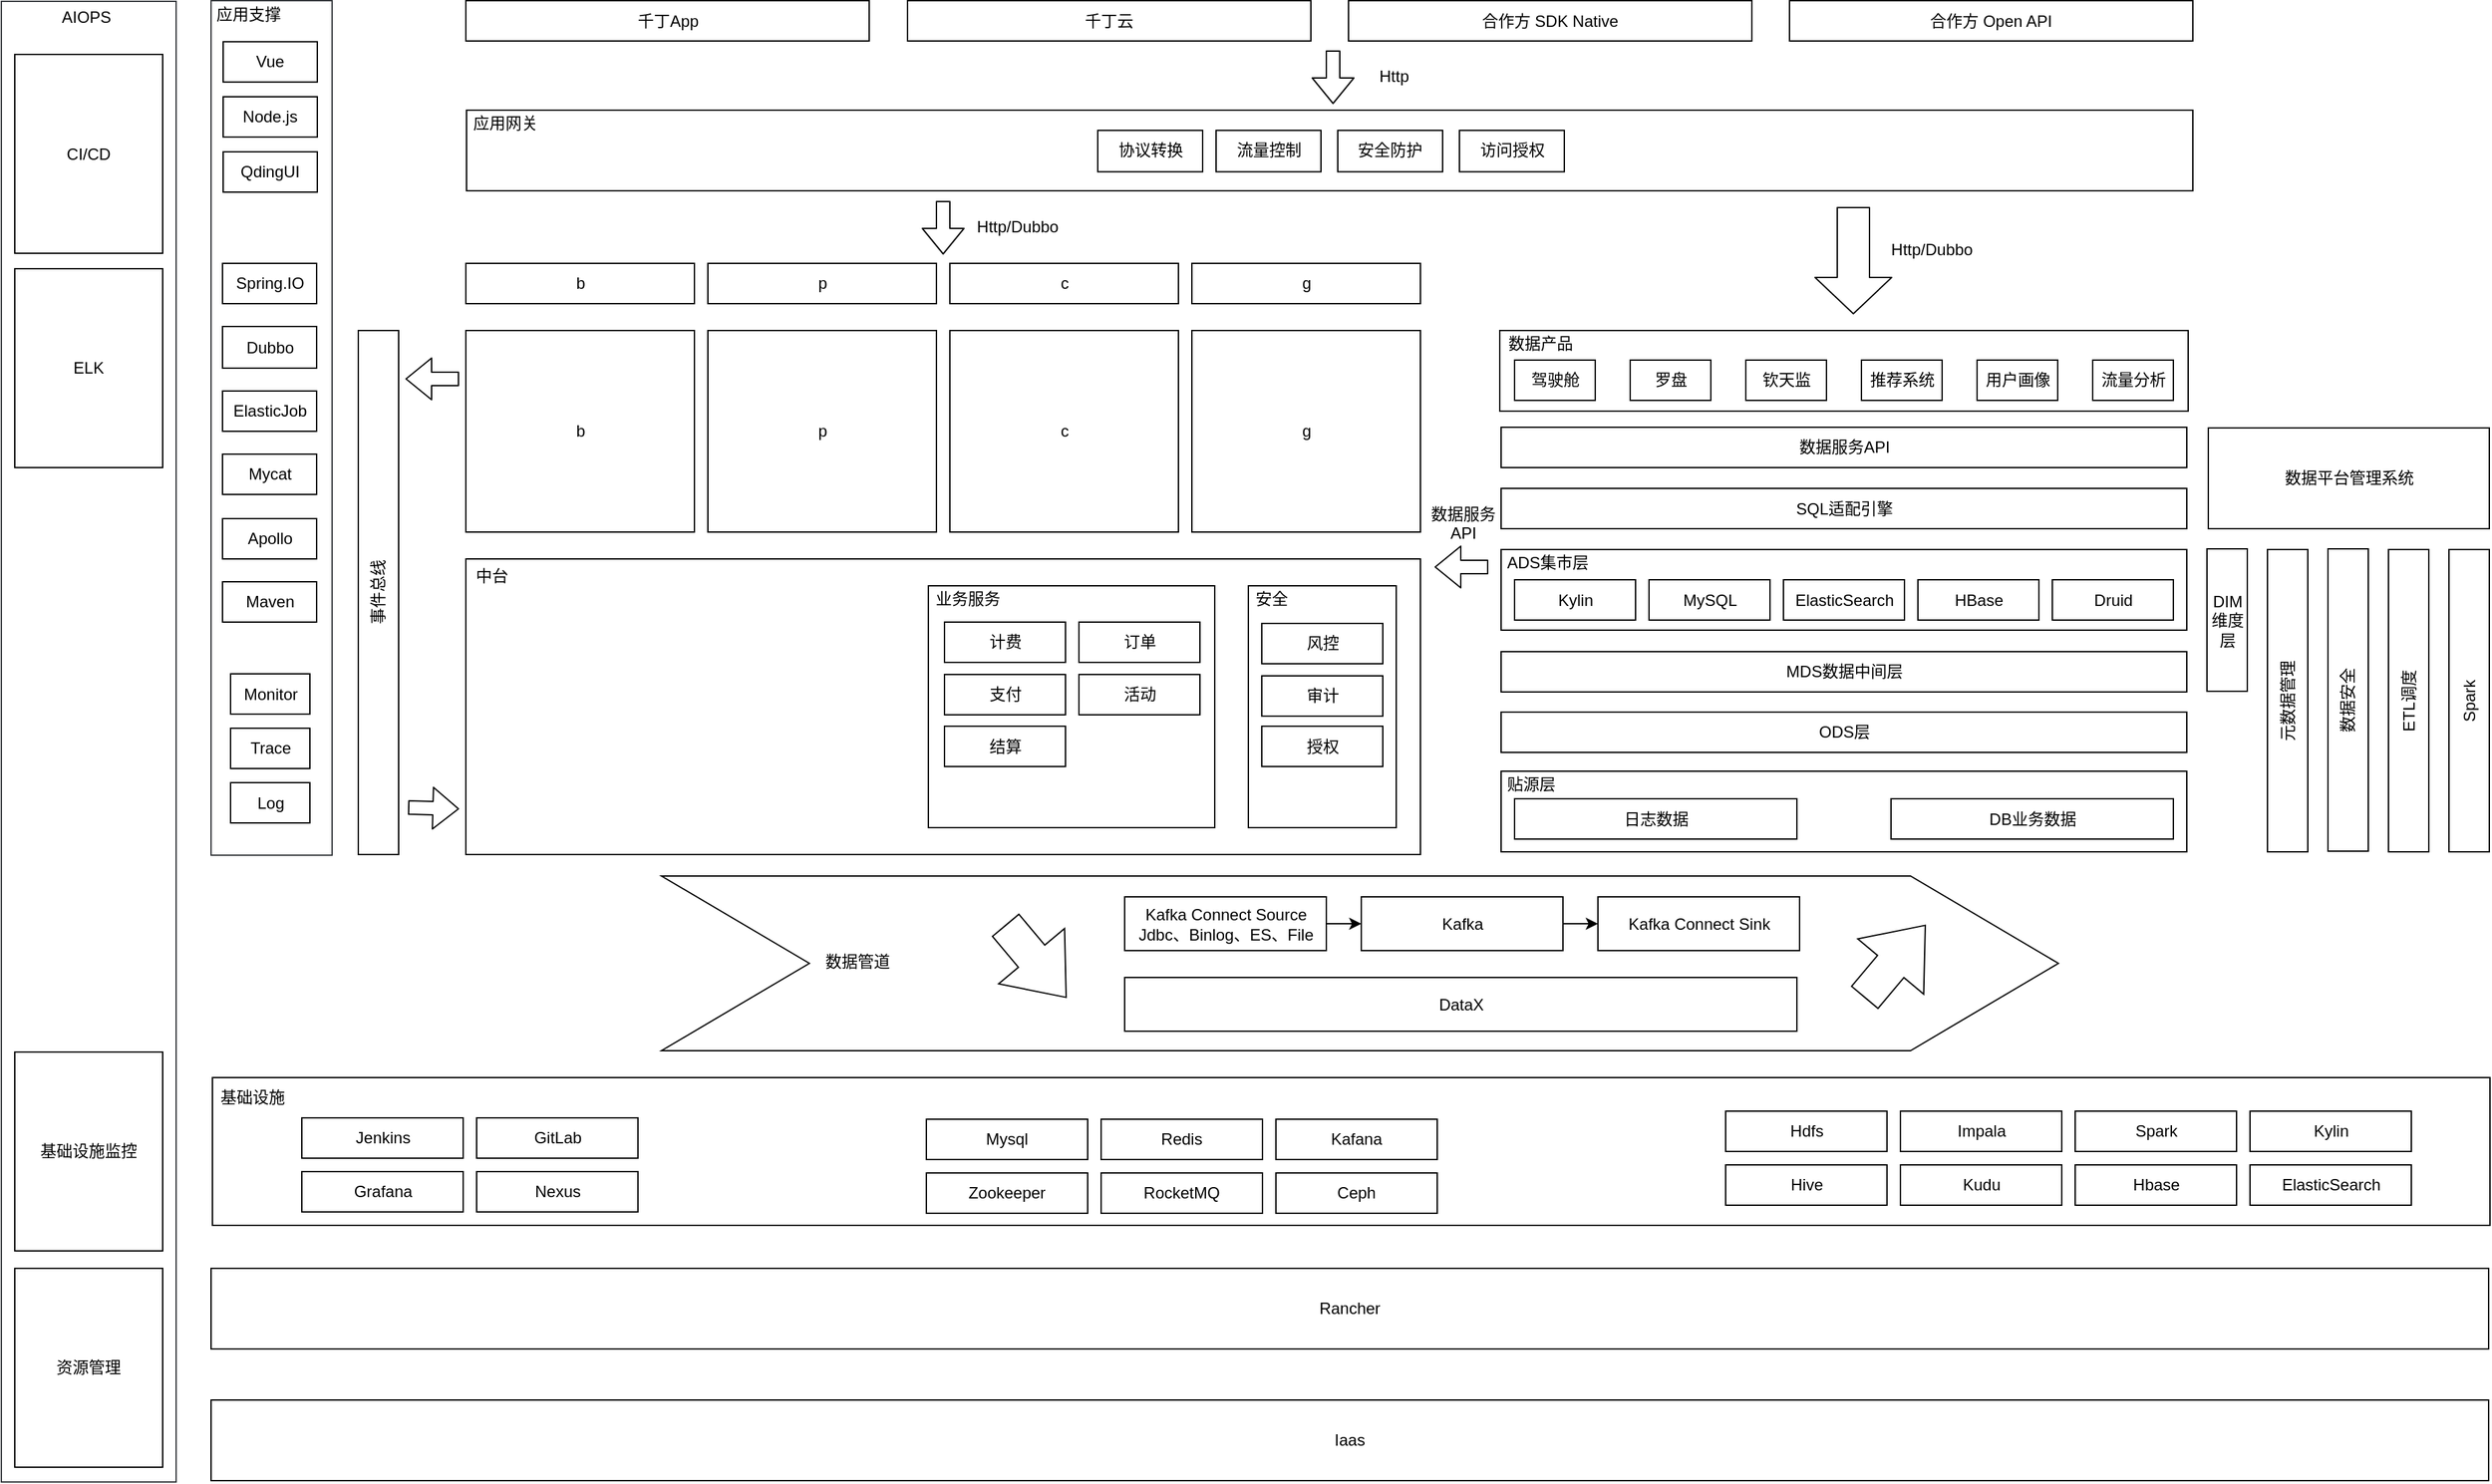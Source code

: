 <mxfile version="10.5.9" type="github"><diagram id="vM2Ijng4OU4DUtFLqW6_" name="第 1 页"><mxGraphModel dx="1836" dy="1198" grid="1" gridSize="10" guides="1" tooltips="1" connect="1" arrows="1" fold="1" page="1" pageScale="1" pageWidth="2336" pageHeight="1654" math="0" shadow="0"><root><mxCell id="0"/><mxCell id="1" parent="0"/><mxCell id="e2jWHOCt8hro_OAwypHo-60" value="" style="shape=step;perimeter=stepPerimeter;whiteSpace=wrap;html=1;fixedSize=1;fillColor=none;align=center;size=110;" vertex="1" parent="1"><mxGeometry x="551" y="780" width="1039" height="130" as="geometry"/></mxCell><mxCell id="OhmHhd4kybseLrGPl7nc-107" value="" style="rounded=0;whiteSpace=wrap;html=1;fillColor=none;strokeColor=#36393d;" parent="1" vertex="1"><mxGeometry x="216" y="128.5" width="90" height="636" as="geometry"/></mxCell><mxCell id="OhmHhd4kybseLrGPl7nc-60" value="" style="rounded=0;whiteSpace=wrap;html=1;align=left;fillColor=none;" parent="1" vertex="1"><mxGeometry x="405.5" y="544" width="710" height="220" as="geometry"/></mxCell><mxCell id="OhmHhd4kybseLrGPl7nc-67" value="" style="rounded=0;whiteSpace=wrap;html=1;align=left;fillColor=none;" parent="1" vertex="1"><mxGeometry x="749.5" y="564" width="213" height="180" as="geometry"/></mxCell><mxCell id="OhmHhd4kybseLrGPl7nc-22" value="" style="rounded=0;whiteSpace=wrap;html=1;verticalAlign=middle;" parent="1" vertex="1"><mxGeometry x="1175.5" y="537" width="510" height="60" as="geometry"/></mxCell><mxCell id="OhmHhd4kybseLrGPl7nc-13" value="" style="rounded=0;whiteSpace=wrap;html=1;verticalAlign=middle;" parent="1" vertex="1"><mxGeometry x="1175.5" y="702" width="510" height="60" as="geometry"/></mxCell><mxCell id="OhmHhd4kybseLrGPl7nc-7" value="数据平台管理系统" style="rounded=0;whiteSpace=wrap;html=1;" parent="1" vertex="1"><mxGeometry x="1701.5" y="446.5" width="209" height="75" as="geometry"/></mxCell><mxCell id="OhmHhd4kybseLrGPl7nc-1" value="日志数据" style="rounded=0;whiteSpace=wrap;html=1;" parent="1" vertex="1"><mxGeometry x="1185.5" y="722.5" width="210" height="30" as="geometry"/></mxCell><mxCell id="OhmHhd4kybseLrGPl7nc-5" value="MDS数据中间层" style="rounded=0;whiteSpace=wrap;html=1;" parent="1" vertex="1"><mxGeometry x="1175.5" y="613" width="510" height="30" as="geometry"/></mxCell><mxCell id="OhmHhd4kybseLrGPl7nc-8" value="SQL适配引擎" style="rounded=0;whiteSpace=wrap;html=1;" parent="1" vertex="1"><mxGeometry x="1175.5" y="491.5" width="510" height="30" as="geometry"/></mxCell><mxCell id="OhmHhd4kybseLrGPl7nc-9" value="DIM维度层" style="rounded=0;whiteSpace=wrap;html=1;horizontal=1;" parent="1" vertex="1"><mxGeometry x="1700.5" y="536.5" width="30" height="106" as="geometry"/></mxCell><mxCell id="OhmHhd4kybseLrGPl7nc-10" value="Kylin" style="rounded=0;whiteSpace=wrap;html=1;verticalAlign=middle;" parent="1" vertex="1"><mxGeometry x="1185.5" y="559.5" width="90" height="30" as="geometry"/></mxCell><mxCell id="OhmHhd4kybseLrGPl7nc-11" value="MySQL" style="rounded=0;whiteSpace=wrap;html=1;" parent="1" vertex="1"><mxGeometry x="1285.5" y="559.5" width="90" height="30" as="geometry"/></mxCell><mxCell id="OhmHhd4kybseLrGPl7nc-12" value="ElasticSearch" style="rounded=0;whiteSpace=wrap;html=1;verticalAlign=middle;" parent="1" vertex="1"><mxGeometry x="1385.5" y="559.5" width="90" height="30" as="geometry"/></mxCell><mxCell id="OhmHhd4kybseLrGPl7nc-15" value="HBase" style="rounded=0;whiteSpace=wrap;html=1;verticalAlign=middle;" parent="1" vertex="1"><mxGeometry x="1485.5" y="559.5" width="90" height="30" as="geometry"/></mxCell><mxCell id="OhmHhd4kybseLrGPl7nc-19" value="Druid" style="rounded=0;whiteSpace=wrap;html=1;verticalAlign=middle;" parent="1" vertex="1"><mxGeometry x="1585.5" y="559.5" width="90" height="30" as="geometry"/></mxCell><mxCell id="OhmHhd4kybseLrGPl7nc-21" value="ODS层" style="rounded=0;whiteSpace=wrap;html=1;" parent="1" vertex="1"><mxGeometry x="1175.5" y="658" width="510" height="30" as="geometry"/></mxCell><mxCell id="OhmHhd4kybseLrGPl7nc-23" value="贴源层" style="text;html=1;strokeColor=none;fillColor=none;align=left;verticalAlign=middle;whiteSpace=wrap;rounded=0;dashed=1;" parent="1" vertex="1"><mxGeometry x="1177.5" y="701.5" width="40" height="20" as="geometry"/></mxCell><mxCell id="OhmHhd4kybseLrGPl7nc-24" value="ADS集市层" style="text;html=1;strokeColor=none;fillColor=none;align=left;verticalAlign=middle;whiteSpace=wrap;rounded=0;dashed=1;" parent="1" vertex="1"><mxGeometry x="1177.5" y="537" width="88" height="20" as="geometry"/></mxCell><mxCell id="OhmHhd4kybseLrGPl7nc-26" value="DB业务数据" style="rounded=0;whiteSpace=wrap;html=1;" parent="1" vertex="1"><mxGeometry x="1465.5" y="722.5" width="210" height="30" as="geometry"/></mxCell><mxCell id="OhmHhd4kybseLrGPl7nc-28" value="元数据管理" style="rounded=0;whiteSpace=wrap;html=1;horizontal=0;" parent="1" vertex="1"><mxGeometry x="1745.5" y="537" width="30" height="225" as="geometry"/></mxCell><mxCell id="OhmHhd4kybseLrGPl7nc-30" value="数据安全" style="rounded=0;whiteSpace=wrap;html=1;horizontal=0;" parent="1" vertex="1"><mxGeometry x="1790.5" y="536.5" width="30" height="225" as="geometry"/></mxCell><mxCell id="OhmHhd4kybseLrGPl7nc-31" value="ETL调度&lt;br&gt;" style="rounded=0;whiteSpace=wrap;html=1;horizontal=0;" parent="1" vertex="1"><mxGeometry x="1835.5" y="537" width="30" height="225" as="geometry"/></mxCell><mxCell id="OhmHhd4kybseLrGPl7nc-32" value="Spark&lt;br&gt;" style="rounded=0;whiteSpace=wrap;html=1;horizontal=0;" parent="1" vertex="1"><mxGeometry x="1880.5" y="537" width="30" height="225" as="geometry"/></mxCell><mxCell id="OhmHhd4kybseLrGPl7nc-33" value="数据服务API" style="rounded=0;whiteSpace=wrap;html=1;" parent="1" vertex="1"><mxGeometry x="1175.5" y="446" width="510" height="30" as="geometry"/></mxCell><mxCell id="OhmHhd4kybseLrGPl7nc-36" value="g" style="rounded=0;whiteSpace=wrap;html=1;align=center;" parent="1" vertex="1"><mxGeometry x="945.5" y="374" width="170" height="150" as="geometry"/></mxCell><mxCell id="OhmHhd4kybseLrGPl7nc-46" value="&lt;div style=&quot;text-align: center&quot;&gt;&lt;span&gt;Kafka Connect Source&lt;/span&gt;&lt;/div&gt;&lt;div style=&quot;text-align: center&quot;&gt;Jdbc、Binlog、ES、File&lt;/div&gt;" style="rounded=0;whiteSpace=wrap;html=1;align=center;" parent="1" vertex="1"><mxGeometry x="895.5" y="795.5" width="150" height="40" as="geometry"/></mxCell><mxCell id="OhmHhd4kybseLrGPl7nc-47" value="&lt;div style=&quot;text-align: center&quot;&gt;Kafka&lt;/div&gt;" style="rounded=0;whiteSpace=wrap;html=1;align=center;" parent="1" vertex="1"><mxGeometry x="1071.5" y="795.5" width="150" height="40" as="geometry"/></mxCell><mxCell id="OhmHhd4kybseLrGPl7nc-48" value="&lt;div style=&quot;text-align: center&quot;&gt;&lt;div&gt;Kafka Connect Sink&lt;/div&gt;&lt;/div&gt;" style="rounded=0;whiteSpace=wrap;html=1;align=center;" parent="1" vertex="1"><mxGeometry x="1247.5" y="795.5" width="150" height="40" as="geometry"/></mxCell><mxCell id="OhmHhd4kybseLrGPl7nc-49" value="" style="endArrow=classic;html=1;exitX=1;exitY=0.5;exitDx=0;exitDy=0;entryX=0;entryY=0.5;entryDx=0;entryDy=0;" parent="1" source="OhmHhd4kybseLrGPl7nc-46" target="OhmHhd4kybseLrGPl7nc-47" edge="1"><mxGeometry width="50" height="50" relative="1" as="geometry"><mxPoint x="991.5" y="945.5" as="sourcePoint"/><mxPoint x="1041.5" y="895.5" as="targetPoint"/></mxGeometry></mxCell><mxCell id="OhmHhd4kybseLrGPl7nc-50" value="" style="endArrow=classic;html=1;exitX=1;exitY=0.5;exitDx=0;exitDy=0;" parent="1" source="OhmHhd4kybseLrGPl7nc-47" target="OhmHhd4kybseLrGPl7nc-48" edge="1"><mxGeometry width="50" height="50" relative="1" as="geometry"><mxPoint x="1231.5" y="905.5" as="sourcePoint"/><mxPoint x="1281.5" y="855.5" as="targetPoint"/></mxGeometry></mxCell><mxCell id="OhmHhd4kybseLrGPl7nc-51" value="&lt;div style=&quot;text-align: center&quot;&gt;DataX&lt;/div&gt;" style="rounded=0;whiteSpace=wrap;html=1;align=center;" parent="1" vertex="1"><mxGeometry x="895.5" y="855.5" width="500" height="40" as="geometry"/></mxCell><mxCell id="OhmHhd4kybseLrGPl7nc-52" value="" style="rounded=0;whiteSpace=wrap;html=1;" parent="1" vertex="1"><mxGeometry x="1174.5" y="374" width="512" height="60" as="geometry"/></mxCell><mxCell id="OhmHhd4kybseLrGPl7nc-53" value="推荐系统" style="rounded=0;whiteSpace=wrap;html=1;" parent="1" vertex="1"><mxGeometry x="1443.5" y="396" width="60" height="30" as="geometry"/></mxCell><mxCell id="OhmHhd4kybseLrGPl7nc-54" value="用户画像" style="rounded=0;whiteSpace=wrap;html=1;" parent="1" vertex="1"><mxGeometry x="1529.5" y="396" width="60" height="30" as="geometry"/></mxCell><mxCell id="OhmHhd4kybseLrGPl7nc-55" value="流量分析" style="rounded=0;whiteSpace=wrap;html=1;" parent="1" vertex="1"><mxGeometry x="1615.5" y="396" width="60" height="30" as="geometry"/></mxCell><mxCell id="OhmHhd4kybseLrGPl7nc-56" value="驾驶舱" style="rounded=0;whiteSpace=wrap;html=1;" parent="1" vertex="1"><mxGeometry x="1185.5" y="396" width="60" height="30" as="geometry"/></mxCell><mxCell id="OhmHhd4kybseLrGPl7nc-57" value="罗盘" style="rounded=0;whiteSpace=wrap;html=1;" parent="1" vertex="1"><mxGeometry x="1271.5" y="396" width="60" height="30" as="geometry"/></mxCell><mxCell id="OhmHhd4kybseLrGPl7nc-58" value="钦天监" style="rounded=0;whiteSpace=wrap;html=1;" parent="1" vertex="1"><mxGeometry x="1357.5" y="396" width="60" height="30" as="geometry"/></mxCell><mxCell id="OhmHhd4kybseLrGPl7nc-59" value="数据产品" style="text;html=1;strokeColor=none;fillColor=none;align=left;verticalAlign=middle;whiteSpace=wrap;rounded=0;dashed=1;" parent="1" vertex="1"><mxGeometry x="1178.5" y="374" width="88" height="20" as="geometry"/></mxCell><mxCell id="OhmHhd4kybseLrGPl7nc-61" value="中台" style="text;html=1;strokeColor=none;fillColor=none;align=left;verticalAlign=middle;whiteSpace=wrap;rounded=0;dashed=1;" parent="1" vertex="1"><mxGeometry x="410.5" y="547" width="88" height="20" as="geometry"/></mxCell><mxCell id="OhmHhd4kybseLrGPl7nc-62" value="计费" style="rounded=0;whiteSpace=wrap;html=1;verticalAlign=middle;" parent="1" vertex="1"><mxGeometry x="761.5" y="591" width="90" height="30" as="geometry"/></mxCell><mxCell id="OhmHhd4kybseLrGPl7nc-63" value="支付" style="rounded=0;whiteSpace=wrap;html=1;verticalAlign=middle;" parent="1" vertex="1"><mxGeometry x="761.5" y="630" width="90" height="30" as="geometry"/></mxCell><mxCell id="OhmHhd4kybseLrGPl7nc-64" value="结算" style="rounded=0;whiteSpace=wrap;html=1;verticalAlign=middle;" parent="1" vertex="1"><mxGeometry x="761.5" y="668.5" width="90" height="30" as="geometry"/></mxCell><mxCell id="OhmHhd4kybseLrGPl7nc-65" value="订单" style="rounded=0;whiteSpace=wrap;html=1;verticalAlign=middle;" parent="1" vertex="1"><mxGeometry x="861.5" y="591" width="90" height="30" as="geometry"/></mxCell><mxCell id="OhmHhd4kybseLrGPl7nc-66" value="活动" style="rounded=0;whiteSpace=wrap;html=1;verticalAlign=middle;" parent="1" vertex="1"><mxGeometry x="861.5" y="630" width="90" height="30" as="geometry"/></mxCell><mxCell id="OhmHhd4kybseLrGPl7nc-68" value="" style="rounded=0;whiteSpace=wrap;html=1;align=left;fillColor=none;" parent="1" vertex="1"><mxGeometry x="987.5" y="564" width="110" height="180" as="geometry"/></mxCell><mxCell id="OhmHhd4kybseLrGPl7nc-69" value="风控" style="rounded=0;whiteSpace=wrap;html=1;verticalAlign=middle;" parent="1" vertex="1"><mxGeometry x="997.5" y="592" width="90" height="30" as="geometry"/></mxCell><mxCell id="OhmHhd4kybseLrGPl7nc-70" value="审计" style="rounded=0;whiteSpace=wrap;html=1;verticalAlign=middle;" parent="1" vertex="1"><mxGeometry x="997.5" y="631" width="90" height="30" as="geometry"/></mxCell><mxCell id="OhmHhd4kybseLrGPl7nc-72" value="业务服务" style="text;html=1;strokeColor=none;fillColor=none;align=left;verticalAlign=middle;whiteSpace=wrap;rounded=0;dashed=1;" parent="1" vertex="1"><mxGeometry x="752.5" y="564" width="88" height="20" as="geometry"/></mxCell><mxCell id="OhmHhd4kybseLrGPl7nc-73" value="安全" style="text;html=1;strokeColor=none;fillColor=none;align=left;verticalAlign=middle;whiteSpace=wrap;rounded=0;dashed=1;" parent="1" vertex="1"><mxGeometry x="990.5" y="564" width="88" height="20" as="geometry"/></mxCell><mxCell id="OhmHhd4kybseLrGPl7nc-76" value="授权" style="rounded=0;whiteSpace=wrap;html=1;verticalAlign=middle;" parent="1" vertex="1"><mxGeometry x="997.5" y="668.5" width="90" height="30" as="geometry"/></mxCell><mxCell id="OhmHhd4kybseLrGPl7nc-77" value="c" style="rounded=0;whiteSpace=wrap;html=1;align=center;" parent="1" vertex="1"><mxGeometry x="765.5" y="374" width="170" height="150" as="geometry"/></mxCell><mxCell id="OhmHhd4kybseLrGPl7nc-78" value="p" style="rounded=0;whiteSpace=wrap;html=1;align=center;" parent="1" vertex="1"><mxGeometry x="585.5" y="374" width="170" height="150" as="geometry"/></mxCell><mxCell id="OhmHhd4kybseLrGPl7nc-79" value="b" style="rounded=0;whiteSpace=wrap;html=1;align=center;" parent="1" vertex="1"><mxGeometry x="405.5" y="374" width="170" height="150" as="geometry"/></mxCell><mxCell id="OhmHhd4kybseLrGPl7nc-81" value="b" style="rounded=0;whiteSpace=wrap;html=1;fillColor=none;align=center;" parent="1" vertex="1"><mxGeometry x="405.5" y="324" width="170" height="30" as="geometry"/></mxCell><mxCell id="OhmHhd4kybseLrGPl7nc-82" value="p" style="rounded=0;whiteSpace=wrap;html=1;fillColor=none;align=center;" parent="1" vertex="1"><mxGeometry x="585.5" y="324" width="170" height="30" as="geometry"/></mxCell><mxCell id="OhmHhd4kybseLrGPl7nc-83" value="c" style="rounded=0;whiteSpace=wrap;html=1;fillColor=none;align=center;" parent="1" vertex="1"><mxGeometry x="765.5" y="324" width="170" height="30" as="geometry"/></mxCell><mxCell id="OhmHhd4kybseLrGPl7nc-84" value="g" style="rounded=0;whiteSpace=wrap;html=1;fillColor=none;align=center;" parent="1" vertex="1"><mxGeometry x="945.5" y="324" width="170" height="30" as="geometry"/></mxCell><mxCell id="OhmHhd4kybseLrGPl7nc-85" value="事件总线" style="rounded=0;whiteSpace=wrap;html=1;fillColor=none;align=center;horizontal=0;" parent="1" vertex="1"><mxGeometry x="325.5" y="374" width="30" height="390" as="geometry"/></mxCell><mxCell id="OhmHhd4kybseLrGPl7nc-86" value="" style="shape=flexArrow;endArrow=classic;html=1;" parent="1" edge="1"><mxGeometry width="50" height="50" relative="1" as="geometry"><mxPoint x="400.5" y="410" as="sourcePoint"/><mxPoint x="360.5" y="410" as="targetPoint"/></mxGeometry></mxCell><mxCell id="OhmHhd4kybseLrGPl7nc-87" value="" style="shape=flexArrow;endArrow=classic;html=1;exitX=1.067;exitY=0.915;exitDx=0;exitDy=0;exitPerimeter=0;" parent="1" edge="1"><mxGeometry width="50" height="50" relative="1" as="geometry"><mxPoint x="362.5" y="729" as="sourcePoint"/><mxPoint x="400.5" y="730" as="targetPoint"/></mxGeometry></mxCell><mxCell id="OhmHhd4kybseLrGPl7nc-88" value="" style="rounded=0;whiteSpace=wrap;html=1;fillColor=none;align=center;" parent="1" vertex="1"><mxGeometry x="406" y="210" width="1284" height="60" as="geometry"/></mxCell><mxCell id="OhmHhd4kybseLrGPl7nc-92" value="合作方 Open API" style="rounded=0;whiteSpace=wrap;html=1;fillColor=none;align=center;" parent="1" vertex="1"><mxGeometry x="1390" y="128.5" width="300" height="30" as="geometry"/></mxCell><mxCell id="OhmHhd4kybseLrGPl7nc-94" value="" style="shape=flexArrow;endArrow=classic;html=1;" parent="1" edge="1"><mxGeometry width="50" height="50" relative="1" as="geometry"><mxPoint x="1050.5" y="165.5" as="sourcePoint"/><mxPoint x="1050.5" y="205.5" as="targetPoint"/></mxGeometry></mxCell><mxCell id="OhmHhd4kybseLrGPl7nc-95" value="Http" style="text;html=1;strokeColor=none;fillColor=none;align=center;verticalAlign=middle;whiteSpace=wrap;rounded=0;" parent="1" vertex="1"><mxGeometry x="1075.5" y="174.5" width="40" height="20" as="geometry"/></mxCell><mxCell id="OhmHhd4kybseLrGPl7nc-99" value="" style="shape=flexArrow;endArrow=classic;html=1;" parent="1" edge="1"><mxGeometry width="50" height="50" relative="1" as="geometry"><mxPoint x="760.5" y="277.5" as="sourcePoint"/><mxPoint x="760.5" y="317.5" as="targetPoint"/></mxGeometry></mxCell><mxCell id="OhmHhd4kybseLrGPl7nc-100" value="Http/Dubbo" style="text;html=1;strokeColor=none;fillColor=none;align=center;verticalAlign=middle;whiteSpace=wrap;rounded=0;" parent="1" vertex="1"><mxGeometry x="795.5" y="287" width="40" height="20" as="geometry"/></mxCell><mxCell id="OhmHhd4kybseLrGPl7nc-101" value="协议转换" style="rounded=0;whiteSpace=wrap;html=1;" parent="1" vertex="1"><mxGeometry x="875.5" y="225.048" width="78" height="30.787" as="geometry"/></mxCell><mxCell id="OhmHhd4kybseLrGPl7nc-102" value="流量控制" style="rounded=0;whiteSpace=wrap;html=1;" parent="1" vertex="1"><mxGeometry x="963.5" y="225.048" width="78" height="30.787" as="geometry"/></mxCell><mxCell id="OhmHhd4kybseLrGPl7nc-103" value="安全防护" style="rounded=0;whiteSpace=wrap;html=1;" parent="1" vertex="1"><mxGeometry x="1054" y="225.048" width="78" height="30.787" as="geometry"/></mxCell><mxCell id="OhmHhd4kybseLrGPl7nc-104" value="访问授权" style="rounded=0;whiteSpace=wrap;html=1;" parent="1" vertex="1"><mxGeometry x="1144.5" y="225.048" width="78" height="30.787" as="geometry"/></mxCell><mxCell id="OhmHhd4kybseLrGPl7nc-106" value="应用网关" style="text;html=1;strokeColor=none;fillColor=none;align=left;verticalAlign=middle;whiteSpace=wrap;rounded=0;" parent="1" vertex="1"><mxGeometry x="408.5" y="209.5" width="80" height="20" as="geometry"/></mxCell><mxCell id="OhmHhd4kybseLrGPl7nc-108" value="Dubbo" style="rounded=0;whiteSpace=wrap;html=1;strokeWidth=1;" parent="1" vertex="1"><mxGeometry x="224.5" y="371" width="70" height="31" as="geometry"/></mxCell><mxCell id="OhmHhd4kybseLrGPl7nc-109" value="Spring.IO" style="rounded=0;whiteSpace=wrap;html=1;strokeWidth=1;" parent="1" vertex="1"><mxGeometry x="224.5" y="324" width="70" height="30" as="geometry"/></mxCell><mxCell id="OhmHhd4kybseLrGPl7nc-110" value="ElasticJob" style="rounded=0;whiteSpace=wrap;html=1;strokeWidth=1;" parent="1" vertex="1"><mxGeometry x="224.5" y="419" width="70" height="30" as="geometry"/></mxCell><mxCell id="OhmHhd4kybseLrGPl7nc-111" value="Mycat" style="rounded=0;whiteSpace=wrap;html=1;strokeWidth=1;" parent="1" vertex="1"><mxGeometry x="224.5" y="466" width="70" height="30" as="geometry"/></mxCell><mxCell id="OhmHhd4kybseLrGPl7nc-112" value="Apollo" style="rounded=0;whiteSpace=wrap;html=1;strokeWidth=1;" parent="1" vertex="1"><mxGeometry x="224.5" y="514" width="70" height="30" as="geometry"/></mxCell><mxCell id="OhmHhd4kybseLrGPl7nc-113" value="Maven" style="rounded=0;whiteSpace=wrap;html=1;strokeWidth=1;" parent="1" vertex="1"><mxGeometry x="224.5" y="561" width="70" height="30" as="geometry"/></mxCell><mxCell id="OhmHhd4kybseLrGPl7nc-114" value="Monitor" style="rounded=0;whiteSpace=wrap;html=1;strokeWidth=1;" parent="1" vertex="1"><mxGeometry x="230.5" y="629.5" width="59" height="30" as="geometry"/></mxCell><mxCell id="OhmHhd4kybseLrGPl7nc-115" value="Trace" style="rounded=0;whiteSpace=wrap;html=1;strokeWidth=1;" parent="1" vertex="1"><mxGeometry x="230.5" y="670" width="59" height="30" as="geometry"/></mxCell><mxCell id="OhmHhd4kybseLrGPl7nc-116" value="Log" style="rounded=0;whiteSpace=wrap;html=1;strokeWidth=1;" parent="1" vertex="1"><mxGeometry x="230.5" y="710.5" width="59" height="30" as="geometry"/></mxCell><mxCell id="OhmHhd4kybseLrGPl7nc-117" value="Vue" style="rounded=0;whiteSpace=wrap;html=1;strokeWidth=1;" parent="1" vertex="1"><mxGeometry x="225" y="159.074" width="70" height="30" as="geometry"/></mxCell><mxCell id="OhmHhd4kybseLrGPl7nc-118" value="Node.js" style="rounded=0;whiteSpace=wrap;html=1;strokeWidth=1;" parent="1" vertex="1"><mxGeometry x="225" y="200" width="70" height="30" as="geometry"/></mxCell><mxCell id="OhmHhd4kybseLrGPl7nc-119" value="&lt;span&gt;应用支撑&lt;br&gt;&lt;/span&gt;" style="text;html=1;strokeColor=none;fillColor=none;align=left;verticalAlign=middle;whiteSpace=wrap;rounded=0;dashed=1;fontStyle=0" parent="1" vertex="1"><mxGeometry x="218" y="129.328" width="80" height="20" as="geometry"/></mxCell><mxCell id="OhmHhd4kybseLrGPl7nc-122" value="" style="rounded=0;whiteSpace=wrap;html=1;fillColor=none;strokeColor=#36393d;" parent="1" vertex="1"><mxGeometry x="60" y="129" width="130" height="1102" as="geometry"/></mxCell><mxCell id="OhmHhd4kybseLrGPl7nc-123" value="&lt;span&gt;AIOPS&lt;br&gt;&lt;/span&gt;" style="text;html=1;strokeColor=none;fillColor=none;align=left;verticalAlign=middle;whiteSpace=wrap;rounded=0;dashed=1;fontStyle=0" parent="1" vertex="1"><mxGeometry x="103" y="131.328" width="80" height="20" as="geometry"/></mxCell><mxCell id="OhmHhd4kybseLrGPl7nc-130" value="" style="shape=flexArrow;endArrow=classic;html=1;" parent="1" edge="1"><mxGeometry width="50" height="50" relative="1" as="geometry"><mxPoint x="1166" y="550" as="sourcePoint"/><mxPoint x="1126" y="550" as="targetPoint"/></mxGeometry></mxCell><mxCell id="OhmHhd4kybseLrGPl7nc-131" value="数据服务&lt;br&gt;API" style="text;html=1;align=center;" parent="1" vertex="1"><mxGeometry x="1133" y="497" width="27" height="30" as="geometry"/></mxCell><mxCell id="OhmHhd4kybseLrGPl7nc-141" value="" style="html=1;shadow=0;dashed=0;align=center;verticalAlign=middle;shape=mxgraph.arrows2.arrow;dy=0.6;dx=40;notch=0;fillColor=none;rotation=50;" parent="1" vertex="1"><mxGeometry x="794.5" y="811.5" width="70" height="64" as="geometry"/></mxCell><mxCell id="OhmHhd4kybseLrGPl7nc-142" value="" style="html=1;shadow=0;dashed=0;align=center;verticalAlign=middle;shape=mxgraph.arrows2.arrow;dy=0.6;dx=40;notch=0;fillColor=none;rotation=-50;" parent="1" vertex="1"><mxGeometry x="1433.5" y="811.5" width="70" height="64" as="geometry"/></mxCell><mxCell id="OhmHhd4kybseLrGPl7nc-143" value="QdingUI" style="rounded=0;whiteSpace=wrap;html=1;strokeWidth=1;" parent="1" vertex="1"><mxGeometry x="225" y="241" width="70" height="30" as="geometry"/></mxCell><mxCell id="e2jWHOCt8hro_OAwypHo-2" value="" style="rounded=0;whiteSpace=wrap;html=1;align=left;fillColor=none;" vertex="1" parent="1"><mxGeometry x="217" y="930" width="1694" height="110" as="geometry"/></mxCell><mxCell id="e2jWHOCt8hro_OAwypHo-9" value="Hdfs" style="rounded=0;whiteSpace=wrap;html=1;fillColor=none;align=center;" vertex="1" parent="1"><mxGeometry x="1342.5" y="955" width="120" height="30" as="geometry"/></mxCell><mxCell id="e2jWHOCt8hro_OAwypHo-10" value="Hive" style="rounded=0;whiteSpace=wrap;html=1;fillColor=none;align=center;" vertex="1" parent="1"><mxGeometry x="1342.5" y="995" width="120" height="30" as="geometry"/></mxCell><mxCell id="e2jWHOCt8hro_OAwypHo-15" value="Impala" style="rounded=0;whiteSpace=wrap;html=1;fillColor=none;align=center;" vertex="1" parent="1"><mxGeometry x="1472.5" y="955" width="120" height="30" as="geometry"/></mxCell><mxCell id="e2jWHOCt8hro_OAwypHo-16" value="Kudu" style="rounded=0;whiteSpace=wrap;html=1;fillColor=none;align=center;" vertex="1" parent="1"><mxGeometry x="1472.5" y="995" width="120" height="30" as="geometry"/></mxCell><mxCell id="e2jWHOCt8hro_OAwypHo-17" value="Spark" style="rounded=0;whiteSpace=wrap;html=1;fillColor=none;align=center;" vertex="1" parent="1"><mxGeometry x="1602.5" y="955" width="120" height="30" as="geometry"/></mxCell><mxCell id="e2jWHOCt8hro_OAwypHo-18" value="Hbase" style="rounded=0;whiteSpace=wrap;html=1;fillColor=none;align=center;" vertex="1" parent="1"><mxGeometry x="1602.5" y="995" width="120" height="30" as="geometry"/></mxCell><mxCell id="e2jWHOCt8hro_OAwypHo-19" value="Kylin" style="rounded=0;whiteSpace=wrap;html=1;fillColor=none;align=center;" vertex="1" parent="1"><mxGeometry x="1732.5" y="955" width="120" height="30" as="geometry"/></mxCell><mxCell id="e2jWHOCt8hro_OAwypHo-20" value="ElasticSearch" style="rounded=0;whiteSpace=wrap;html=1;fillColor=none;align=center;" vertex="1" parent="1"><mxGeometry x="1732.5" y="995" width="120" height="30" as="geometry"/></mxCell><mxCell id="e2jWHOCt8hro_OAwypHo-21" value="基础设施" style="text;html=1;strokeColor=none;fillColor=none;align=left;verticalAlign=middle;whiteSpace=wrap;rounded=0;dashed=1;" vertex="1" parent="1"><mxGeometry x="221" y="935" width="80" height="20" as="geometry"/></mxCell><mxCell id="e2jWHOCt8hro_OAwypHo-22" value="Mysql" style="rounded=0;whiteSpace=wrap;html=1;fillColor=none;align=center;" vertex="1" parent="1"><mxGeometry x="748" y="961" width="120" height="30" as="geometry"/></mxCell><mxCell id="e2jWHOCt8hro_OAwypHo-23" value="Zookeeper" style="rounded=0;whiteSpace=wrap;html=1;fillColor=none;align=center;" vertex="1" parent="1"><mxGeometry x="748" y="1001" width="120" height="30" as="geometry"/></mxCell><mxCell id="e2jWHOCt8hro_OAwypHo-24" value="Redis" style="rounded=0;whiteSpace=wrap;html=1;fillColor=none;align=center;" vertex="1" parent="1"><mxGeometry x="878" y="961" width="120" height="30" as="geometry"/></mxCell><mxCell id="e2jWHOCt8hro_OAwypHo-25" value="RocketMQ" style="rounded=0;whiteSpace=wrap;html=1;fillColor=none;align=center;" vertex="1" parent="1"><mxGeometry x="878" y="1001" width="120" height="30" as="geometry"/></mxCell><mxCell id="e2jWHOCt8hro_OAwypHo-26" value="Ceph" style="rounded=0;whiteSpace=wrap;html=1;fillColor=none;align=center;" vertex="1" parent="1"><mxGeometry x="1008" y="1001" width="120" height="30" as="geometry"/></mxCell><mxCell id="e2jWHOCt8hro_OAwypHo-27" value="Kafana" style="rounded=0;whiteSpace=wrap;html=1;fillColor=none;align=center;" vertex="1" parent="1"><mxGeometry x="1008" y="961" width="120" height="30" as="geometry"/></mxCell><mxCell id="e2jWHOCt8hro_OAwypHo-28" value="Grafana" style="rounded=0;whiteSpace=wrap;html=1;fillColor=none;align=center;" vertex="1" parent="1"><mxGeometry x="283.5" y="1000" width="120" height="30" as="geometry"/></mxCell><mxCell id="e2jWHOCt8hro_OAwypHo-29" value="Jenkins" style="rounded=0;whiteSpace=wrap;html=1;fillColor=none;align=center;" vertex="1" parent="1"><mxGeometry x="283.5" y="960" width="120" height="30" as="geometry"/></mxCell><mxCell id="e2jWHOCt8hro_OAwypHo-30" value="GitLab" style="rounded=0;whiteSpace=wrap;html=1;fillColor=none;align=center;" vertex="1" parent="1"><mxGeometry x="413.5" y="960" width="120" height="30" as="geometry"/></mxCell><mxCell id="e2jWHOCt8hro_OAwypHo-31" value="Nexus" style="rounded=0;whiteSpace=wrap;html=1;fillColor=none;align=center;" vertex="1" parent="1"><mxGeometry x="413.5" y="1000" width="120" height="30" as="geometry"/></mxCell><mxCell id="e2jWHOCt8hro_OAwypHo-32" value="Rancher" style="rounded=0;whiteSpace=wrap;html=1;align=center;fillColor=none;" vertex="1" parent="1"><mxGeometry x="216" y="1072" width="1694" height="60" as="geometry"/></mxCell><mxCell id="e2jWHOCt8hro_OAwypHo-33" value="Iaas" style="rounded=0;whiteSpace=wrap;html=1;align=center;fillColor=none;" vertex="1" parent="1"><mxGeometry x="216" y="1170" width="1694" height="60" as="geometry"/></mxCell><mxCell id="e2jWHOCt8hro_OAwypHo-39" value="资源管理" style="rounded=0;whiteSpace=wrap;html=1;fillColor=none;align=center;" vertex="1" parent="1"><mxGeometry x="70" y="1072" width="110" height="148" as="geometry"/></mxCell><mxCell id="e2jWHOCt8hro_OAwypHo-40" value="基础设施监控" style="rounded=0;whiteSpace=wrap;html=1;fillColor=none;align=center;" vertex="1" parent="1"><mxGeometry x="70" y="911" width="110" height="148" as="geometry"/></mxCell><mxCell id="e2jWHOCt8hro_OAwypHo-41" value="CI/CD" style="rounded=0;whiteSpace=wrap;html=1;fillColor=none;align=center;" vertex="1" parent="1"><mxGeometry x="70" y="168.5" width="110" height="148" as="geometry"/></mxCell><mxCell id="e2jWHOCt8hro_OAwypHo-42" value="ELK" style="rounded=0;whiteSpace=wrap;html=1;fillColor=none;align=center;" vertex="1" parent="1"><mxGeometry x="70" y="328" width="110" height="148" as="geometry"/></mxCell><mxCell id="e2jWHOCt8hro_OAwypHo-45" value="合作方 SDK Native" style="rounded=0;whiteSpace=wrap;html=1;fillColor=none;align=center;" vertex="1" parent="1"><mxGeometry x="1062" y="128.5" width="300" height="30" as="geometry"/></mxCell><mxCell id="e2jWHOCt8hro_OAwypHo-46" value="千丁云" style="rounded=0;whiteSpace=wrap;html=1;fillColor=none;align=center;" vertex="1" parent="1"><mxGeometry x="734" y="128.5" width="300" height="30" as="geometry"/></mxCell><mxCell id="e2jWHOCt8hro_OAwypHo-47" value="千丁App" style="rounded=0;whiteSpace=wrap;html=1;fillColor=none;align=center;" vertex="1" parent="1"><mxGeometry x="405.5" y="128.5" width="300" height="30" as="geometry"/></mxCell><mxCell id="e2jWHOCt8hro_OAwypHo-56" value="" style="shape=flexArrow;endArrow=classic;html=1;width=24;endSize=8.66;endWidth=32;" edge="1" parent="1"><mxGeometry width="50" height="50" relative="1" as="geometry"><mxPoint x="1437.5" y="282" as="sourcePoint"/><mxPoint x="1437.5" y="362" as="targetPoint"/></mxGeometry></mxCell><mxCell id="e2jWHOCt8hro_OAwypHo-59" value="Http/Dubbo" style="text;html=1;strokeColor=none;fillColor=none;align=center;verticalAlign=middle;whiteSpace=wrap;rounded=0;" vertex="1" parent="1"><mxGeometry x="1475.5" y="304" width="40" height="20" as="geometry"/></mxCell><mxCell id="e2jWHOCt8hro_OAwypHo-61" value="数据管道" style="text;html=1;strokeColor=none;fillColor=none;align=left;verticalAlign=middle;whiteSpace=wrap;rounded=0;dashed=1;" vertex="1" parent="1"><mxGeometry x="670.5" y="833.5" width="80" height="20" as="geometry"/></mxCell></root></mxGraphModel></diagram></mxfile>